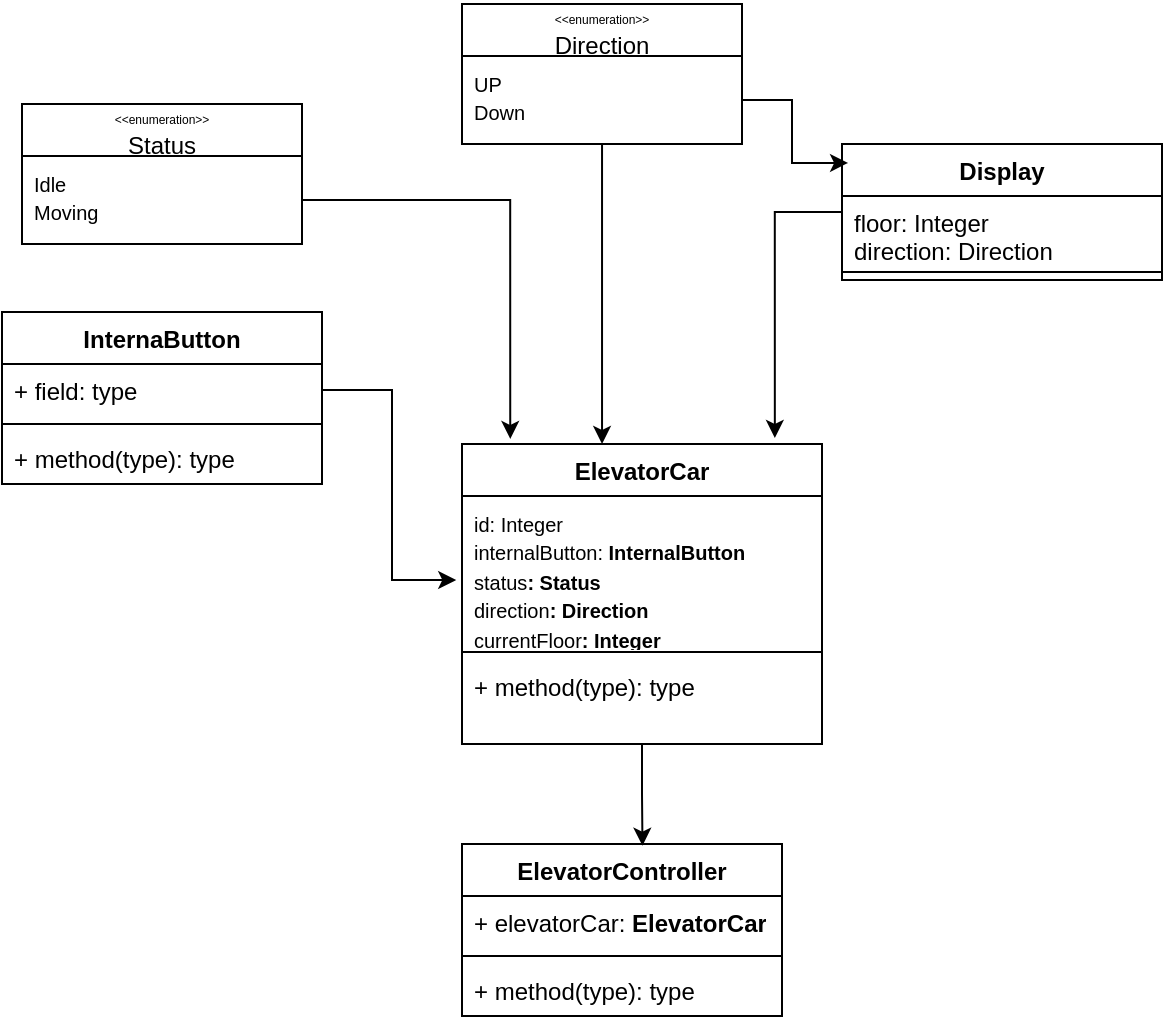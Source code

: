 <mxfile version="26.2.14">
  <diagram name="Page-1" id="6TltAOqpF7QTW61vlXQU">
    <mxGraphModel dx="485" dy="1412" grid="1" gridSize="10" guides="1" tooltips="1" connect="1" arrows="1" fold="1" page="1" pageScale="1" pageWidth="850" pageHeight="1100" math="0" shadow="0">
      <root>
        <mxCell id="0" />
        <mxCell id="1" parent="0" />
        <mxCell id="ZmnVdyL9AOzsVRhm2gg3-1" value="ElevatorCar" style="swimlane;fontStyle=1;align=center;verticalAlign=top;childLayout=stackLayout;horizontal=1;startSize=26;horizontalStack=0;resizeParent=1;resizeParentMax=0;resizeLast=0;collapsible=1;marginBottom=0;whiteSpace=wrap;html=1;" parent="1" vertex="1">
          <mxGeometry x="320" y="110" width="180" height="150" as="geometry">
            <mxRectangle x="310" y="30" width="100" height="30" as="alternateBounds" />
          </mxGeometry>
        </mxCell>
        <mxCell id="ZmnVdyL9AOzsVRhm2gg3-2" value="&lt;div&gt;&lt;font style=&quot;font-size: 10px;&quot;&gt;id: Integer&lt;/font&gt;&lt;/div&gt;&lt;font style=&quot;font-size: 10px;&quot;&gt;internalButton:&amp;nbsp;&lt;span style=&quot;text-align: center;&quot;&gt;&lt;b&gt;InternalButton&lt;/b&gt;&lt;br&gt;status&lt;/span&gt;&lt;span style=&quot;font-weight: 700; text-align: center;&quot;&gt;: Status&lt;/span&gt;&lt;/font&gt;&lt;div&gt;&lt;font style=&quot;font-size: 10px;&quot;&gt;&lt;span style=&quot;text-align: center;&quot;&gt;direction&lt;/span&gt;&lt;span style=&quot;font-weight: 700; text-align: center;&quot;&gt;: Direction&lt;/span&gt;&lt;/font&gt;&lt;/div&gt;&lt;div&gt;&lt;font style=&quot;font-size: 10px;&quot;&gt;&lt;span style=&quot;text-align: center;&quot;&gt;currentFloor&lt;/span&gt;&lt;span style=&quot;font-weight: 700; text-align: center;&quot;&gt;: Integer&lt;/span&gt;&lt;/font&gt;&lt;/div&gt;" style="text;strokeColor=none;fillColor=none;align=left;verticalAlign=top;spacingLeft=4;spacingRight=4;overflow=hidden;rotatable=0;points=[[0,0.5],[1,0.5]];portConstraint=eastwest;whiteSpace=wrap;html=1;" parent="ZmnVdyL9AOzsVRhm2gg3-1" vertex="1">
          <mxGeometry y="26" width="180" height="74" as="geometry" />
        </mxCell>
        <mxCell id="ZmnVdyL9AOzsVRhm2gg3-3" value="" style="line;strokeWidth=1;fillColor=none;align=left;verticalAlign=middle;spacingTop=-1;spacingLeft=3;spacingRight=3;rotatable=0;labelPosition=right;points=[];portConstraint=eastwest;strokeColor=inherit;" parent="ZmnVdyL9AOzsVRhm2gg3-1" vertex="1">
          <mxGeometry y="100" width="180" height="8" as="geometry" />
        </mxCell>
        <mxCell id="ZmnVdyL9AOzsVRhm2gg3-4" value="+ method(type): type" style="text;strokeColor=none;fillColor=none;align=left;verticalAlign=top;spacingLeft=4;spacingRight=4;overflow=hidden;rotatable=0;points=[[0,0.5],[1,0.5]];portConstraint=eastwest;whiteSpace=wrap;html=1;" parent="ZmnVdyL9AOzsVRhm2gg3-1" vertex="1">
          <mxGeometry y="108" width="180" height="42" as="geometry" />
        </mxCell>
        <mxCell id="cElMedajlHEyNHzFNVKe-14" value="&lt;div&gt;&lt;font style=&quot;font-size: 6px;&quot;&gt;&amp;lt;&amp;lt;enumeration&amp;gt;&amp;gt;&lt;/font&gt;&lt;/div&gt;Status" style="swimlane;fontStyle=0;childLayout=stackLayout;horizontal=1;startSize=26;fillColor=none;horizontalStack=0;resizeParent=1;resizeParentMax=0;resizeLast=0;collapsible=1;marginBottom=0;whiteSpace=wrap;html=1;" vertex="1" parent="1">
          <mxGeometry x="100" y="-60" width="140" height="70" as="geometry" />
        </mxCell>
        <mxCell id="cElMedajlHEyNHzFNVKe-16" value="&lt;font style=&quot;font-size: 10px;&quot;&gt;Idle&lt;/font&gt;&lt;div&gt;&lt;font style=&quot;font-size: 10px;&quot;&gt;Moving&lt;br&gt;&lt;/font&gt;&lt;div&gt;&lt;br&gt;&lt;/div&gt;&lt;/div&gt;" style="text;strokeColor=none;fillColor=none;align=left;verticalAlign=top;spacingLeft=4;spacingRight=4;overflow=hidden;rotatable=0;points=[[0,0.5],[1,0.5]];portConstraint=eastwest;whiteSpace=wrap;html=1;" vertex="1" parent="cElMedajlHEyNHzFNVKe-14">
          <mxGeometry y="26" width="140" height="44" as="geometry" />
        </mxCell>
        <mxCell id="cElMedajlHEyNHzFNVKe-22" style="edgeStyle=orthogonalEdgeStyle;rounded=0;orthogonalLoop=1;jettySize=auto;html=1;entryX=0.389;entryY=0;entryDx=0;entryDy=0;entryPerimeter=0;" edge="1" parent="1" source="cElMedajlHEyNHzFNVKe-20" target="ZmnVdyL9AOzsVRhm2gg3-1">
          <mxGeometry relative="1" as="geometry" />
        </mxCell>
        <mxCell id="cElMedajlHEyNHzFNVKe-20" value="&lt;div&gt;&lt;font style=&quot;font-size: 6px;&quot;&gt;&amp;lt;&amp;lt;enumeration&amp;gt;&amp;gt;&lt;/font&gt;&lt;/div&gt;Direction" style="swimlane;fontStyle=0;childLayout=stackLayout;horizontal=1;startSize=26;fillColor=none;horizontalStack=0;resizeParent=1;resizeParentMax=0;resizeLast=0;collapsible=1;marginBottom=0;whiteSpace=wrap;html=1;" vertex="1" parent="1">
          <mxGeometry x="320" y="-110" width="140" height="70" as="geometry" />
        </mxCell>
        <mxCell id="cElMedajlHEyNHzFNVKe-21" value="&lt;div&gt;&lt;div&gt;&lt;font style=&quot;font-size: 10px;&quot;&gt;UP&lt;br&gt;Down&lt;/font&gt;&lt;/div&gt;&lt;/div&gt;" style="text;strokeColor=none;fillColor=none;align=left;verticalAlign=top;spacingLeft=4;spacingRight=4;overflow=hidden;rotatable=0;points=[[0,0.5],[1,0.5]];portConstraint=eastwest;whiteSpace=wrap;html=1;" vertex="1" parent="cElMedajlHEyNHzFNVKe-20">
          <mxGeometry y="26" width="140" height="44" as="geometry" />
        </mxCell>
        <mxCell id="cElMedajlHEyNHzFNVKe-23" value="InternaButton" style="swimlane;fontStyle=1;align=center;verticalAlign=top;childLayout=stackLayout;horizontal=1;startSize=26;horizontalStack=0;resizeParent=1;resizeParentMax=0;resizeLast=0;collapsible=1;marginBottom=0;whiteSpace=wrap;html=1;" vertex="1" parent="1">
          <mxGeometry x="90" y="44" width="160" height="86" as="geometry" />
        </mxCell>
        <mxCell id="cElMedajlHEyNHzFNVKe-24" value="+ field: type" style="text;strokeColor=none;fillColor=none;align=left;verticalAlign=top;spacingLeft=4;spacingRight=4;overflow=hidden;rotatable=0;points=[[0,0.5],[1,0.5]];portConstraint=eastwest;whiteSpace=wrap;html=1;" vertex="1" parent="cElMedajlHEyNHzFNVKe-23">
          <mxGeometry y="26" width="160" height="26" as="geometry" />
        </mxCell>
        <mxCell id="cElMedajlHEyNHzFNVKe-25" value="" style="line;strokeWidth=1;fillColor=none;align=left;verticalAlign=middle;spacingTop=-1;spacingLeft=3;spacingRight=3;rotatable=0;labelPosition=right;points=[];portConstraint=eastwest;strokeColor=inherit;" vertex="1" parent="cElMedajlHEyNHzFNVKe-23">
          <mxGeometry y="52" width="160" height="8" as="geometry" />
        </mxCell>
        <mxCell id="cElMedajlHEyNHzFNVKe-26" value="+ method(type): type" style="text;strokeColor=none;fillColor=none;align=left;verticalAlign=top;spacingLeft=4;spacingRight=4;overflow=hidden;rotatable=0;points=[[0,0.5],[1,0.5]];portConstraint=eastwest;whiteSpace=wrap;html=1;" vertex="1" parent="cElMedajlHEyNHzFNVKe-23">
          <mxGeometry y="60" width="160" height="26" as="geometry" />
        </mxCell>
        <mxCell id="cElMedajlHEyNHzFNVKe-28" value="Display" style="swimlane;fontStyle=1;align=center;verticalAlign=top;childLayout=stackLayout;horizontal=1;startSize=26;horizontalStack=0;resizeParent=1;resizeParentMax=0;resizeLast=0;collapsible=1;marginBottom=0;whiteSpace=wrap;html=1;" vertex="1" parent="1">
          <mxGeometry x="510" y="-40" width="160" height="68" as="geometry" />
        </mxCell>
        <mxCell id="cElMedajlHEyNHzFNVKe-29" value="floor: Integer&lt;div&gt;direction: Direction&lt;br&gt;&lt;br&gt;&lt;/div&gt;" style="text;strokeColor=none;fillColor=none;align=left;verticalAlign=top;spacingLeft=4;spacingRight=4;overflow=hidden;rotatable=0;points=[[0,0.5],[1,0.5]];portConstraint=eastwest;whiteSpace=wrap;html=1;" vertex="1" parent="cElMedajlHEyNHzFNVKe-28">
          <mxGeometry y="26" width="160" height="34" as="geometry" />
        </mxCell>
        <mxCell id="cElMedajlHEyNHzFNVKe-30" value="" style="line;strokeWidth=1;fillColor=none;align=left;verticalAlign=middle;spacingTop=-1;spacingLeft=3;spacingRight=3;rotatable=0;labelPosition=right;points=[];portConstraint=eastwest;strokeColor=inherit;" vertex="1" parent="cElMedajlHEyNHzFNVKe-28">
          <mxGeometry y="60" width="160" height="8" as="geometry" />
        </mxCell>
        <mxCell id="cElMedajlHEyNHzFNVKe-32" style="edgeStyle=orthogonalEdgeStyle;rounded=0;orthogonalLoop=1;jettySize=auto;html=1;exitX=1;exitY=0.5;exitDx=0;exitDy=0;entryX=-0.016;entryY=0.568;entryDx=0;entryDy=0;entryPerimeter=0;" edge="1" parent="1" source="cElMedajlHEyNHzFNVKe-24" target="ZmnVdyL9AOzsVRhm2gg3-2">
          <mxGeometry relative="1" as="geometry" />
        </mxCell>
        <mxCell id="cElMedajlHEyNHzFNVKe-33" style="edgeStyle=orthogonalEdgeStyle;rounded=0;orthogonalLoop=1;jettySize=auto;html=1;entryX=0.134;entryY=-0.017;entryDx=0;entryDy=0;entryPerimeter=0;" edge="1" parent="1" source="cElMedajlHEyNHzFNVKe-16" target="ZmnVdyL9AOzsVRhm2gg3-1">
          <mxGeometry relative="1" as="geometry" />
        </mxCell>
        <mxCell id="cElMedajlHEyNHzFNVKe-34" style="edgeStyle=orthogonalEdgeStyle;rounded=0;orthogonalLoop=1;jettySize=auto;html=1;entryX=0.019;entryY=0.139;entryDx=0;entryDy=0;entryPerimeter=0;" edge="1" parent="1" source="cElMedajlHEyNHzFNVKe-21" target="cElMedajlHEyNHzFNVKe-28">
          <mxGeometry relative="1" as="geometry" />
        </mxCell>
        <mxCell id="cElMedajlHEyNHzFNVKe-35" style="edgeStyle=orthogonalEdgeStyle;rounded=0;orthogonalLoop=1;jettySize=auto;html=1;entryX=0.869;entryY=-0.02;entryDx=0;entryDy=0;entryPerimeter=0;" edge="1" parent="1" source="cElMedajlHEyNHzFNVKe-28" target="ZmnVdyL9AOzsVRhm2gg3-1">
          <mxGeometry relative="1" as="geometry" />
        </mxCell>
        <mxCell id="cElMedajlHEyNHzFNVKe-36" value="ElevatorController" style="swimlane;fontStyle=1;align=center;verticalAlign=top;childLayout=stackLayout;horizontal=1;startSize=26;horizontalStack=0;resizeParent=1;resizeParentMax=0;resizeLast=0;collapsible=1;marginBottom=0;whiteSpace=wrap;html=1;" vertex="1" parent="1">
          <mxGeometry x="320" y="310" width="160" height="86" as="geometry" />
        </mxCell>
        <mxCell id="cElMedajlHEyNHzFNVKe-37" value="+ elevatorCar: &lt;b&gt;ElevatorCar&lt;/b&gt;" style="text;strokeColor=none;fillColor=none;align=left;verticalAlign=top;spacingLeft=4;spacingRight=4;overflow=hidden;rotatable=0;points=[[0,0.5],[1,0.5]];portConstraint=eastwest;whiteSpace=wrap;html=1;" vertex="1" parent="cElMedajlHEyNHzFNVKe-36">
          <mxGeometry y="26" width="160" height="26" as="geometry" />
        </mxCell>
        <mxCell id="cElMedajlHEyNHzFNVKe-38" value="" style="line;strokeWidth=1;fillColor=none;align=left;verticalAlign=middle;spacingTop=-1;spacingLeft=3;spacingRight=3;rotatable=0;labelPosition=right;points=[];portConstraint=eastwest;strokeColor=inherit;" vertex="1" parent="cElMedajlHEyNHzFNVKe-36">
          <mxGeometry y="52" width="160" height="8" as="geometry" />
        </mxCell>
        <mxCell id="cElMedajlHEyNHzFNVKe-39" value="+ method(type): type" style="text;strokeColor=none;fillColor=none;align=left;verticalAlign=top;spacingLeft=4;spacingRight=4;overflow=hidden;rotatable=0;points=[[0,0.5],[1,0.5]];portConstraint=eastwest;whiteSpace=wrap;html=1;" vertex="1" parent="cElMedajlHEyNHzFNVKe-36">
          <mxGeometry y="60" width="160" height="26" as="geometry" />
        </mxCell>
        <mxCell id="cElMedajlHEyNHzFNVKe-40" style="edgeStyle=orthogonalEdgeStyle;rounded=0;orthogonalLoop=1;jettySize=auto;html=1;entryX=0.564;entryY=0.01;entryDx=0;entryDy=0;entryPerimeter=0;" edge="1" parent="1" source="ZmnVdyL9AOzsVRhm2gg3-1" target="cElMedajlHEyNHzFNVKe-36">
          <mxGeometry relative="1" as="geometry" />
        </mxCell>
      </root>
    </mxGraphModel>
  </diagram>
</mxfile>
